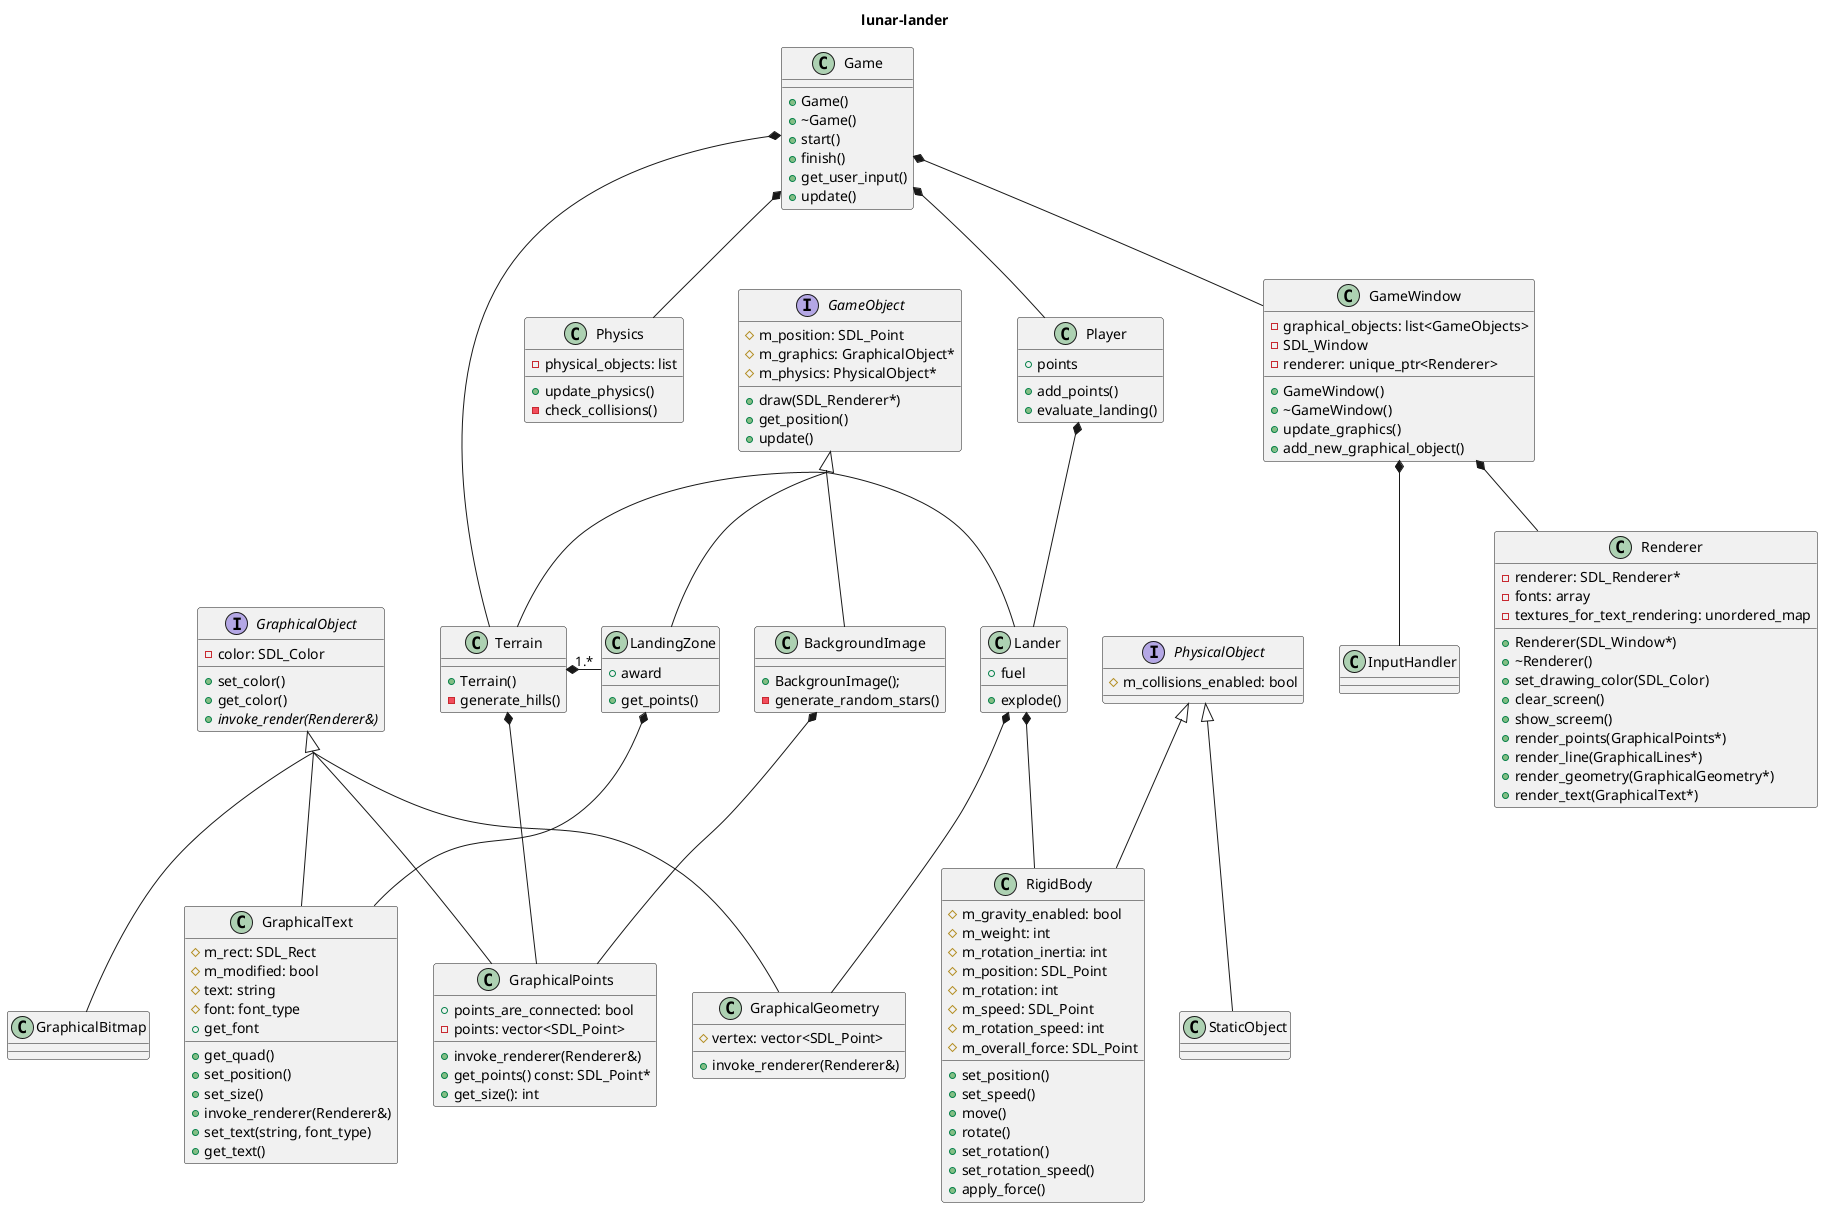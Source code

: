 @startuml lunar-lander
skinparam groupInheritance 3
title lunar-lander
Interface PhysicalObject{
    #m_collisions_enabled: bool
}
class RigidBody{
    #m_gravity_enabled: bool
    #m_weight: int
    #m_rotation_inertia: int
    #m_position: SDL_Point
    #m_rotation: int
    #m_speed: SDL_Point
    #m_rotation_speed: int
    #m_overall_force: SDL_Point
    +set_position()
    +set_speed()
    +move()
    +rotate()
    +set_rotation()
    +set_rotation_speed()
    +apply_force()
}
class StaticObject{

}
interface GraphicalObject{
    -color: SDL_Color
    +set_color()
    +get_color()
    +{abstract} invoke_render(Renderer&)
}
class GraphicalPoints{
    +points_are_connected: bool
    +invoke_renderer(Renderer&)
    +get_points() const: SDL_Point*
    +get_size(): int
    -points: vector<SDL_Point>

}

class GraphicalGeometry{
    +invoke_renderer(Renderer&)
    #vertex: vector<SDL_Point>
}
class GraphicalText{
    #m_rect: SDL_Rect
    #m_modified: bool
    #text: string
    #font: font_type
    +get_quad()
    +set_position()
    +set_size()
    +invoke_renderer(Renderer&)
    +set_text(string, font_type)
    +get_text()
    +get_font
}
class GraphicalBitmap{

}
interface GameObject{
    #m_position: SDL_Point
    #m_graphics: GraphicalObject*
    #m_physics: PhysicalObject*
    +draw(SDL_Renderer*)
    +get_position()
    +update()
}

class Game{
    +Game()
    +~Game()
    +start()
    +finish()
    +get_user_input()
    +update()
}

class GameWindow{
    +GameWindow()
    +~GameWindow()
    -graphical_objects: list<GameObjects>
    -SDL_Window
    -renderer: unique_ptr<Renderer>
    +update_graphics()
    +add_new_graphical_object()
    
}

class Renderer{
    +Renderer(SDL_Window*)
    +~Renderer()
    +set_drawing_color(SDL_Color)
    +clear_screen()
    +show_screem()
    +render_points(GraphicalPoints*)
    +render_line(GraphicalLines*)
    +render_geometry(GraphicalGeometry*)
    +render_text(GraphicalText*)
    -renderer: SDL_Renderer*
    -fonts: array
    -textures_for_text_rendering: unordered_map
}

class Player{
    +points
    +add_points()
    +evaluate_landing()
}
class Physics{
    -physical_objects: list
    +update_physics()
    -check_collisions()
}
together {
together {
class LandingZone{
    +award
    +get_points()
}
class Terrain{
    +Terrain()
    -generate_hills()
}
}
class BackgroundImage{
    +BackgrounImage();
    -generate_random_stars()
}
class Lander{
    +fuel
    +explode()
}
}

' class UI{
'     +get_quad(): SDL_Rect
'     -ui_elements: list
'     -fonts: array
' }
' abstract UIElement{
'     -position: SDL_Point
'     -size: SDL_Point
' }

Game *-- Physics
Game *-- Player
Game *-- Terrain
Game *-- GameWindow
' Game *-- UI
GameWindow *-down- Renderer
GameWindow *-- InputHandler

PhysicalObject <|-- RigidBody
PhysicalObject <|-- StaticObject

GraphicalObject <|.. GraphicalGeometry
GraphicalObject <|.. GraphicalPoints
GraphicalObject <|.. GraphicalText
GraphicalObject <|.. GraphicalBitmap

GameObject <|-- Terrain
GameObject <|-- Lander
GameObject <|-- LandingZone
GameObject <|-- BackgroundImage
' GraphicalText <|.. UITextElement

Lander *-- GraphicalGeometry
BackgroundImage *-- GraphicalPoints
Terrain *-- GraphicalPoints
LandingZone *-- GraphicalText

' UIElement <|.right. UITextElement
' UIElement <|.left. UIGraphicalElement
Lander  *-- RigidBody
Player *-- Lander
Terrain *-right- "1.*"LandingZone
' UI *-- "1.*" UIElement
